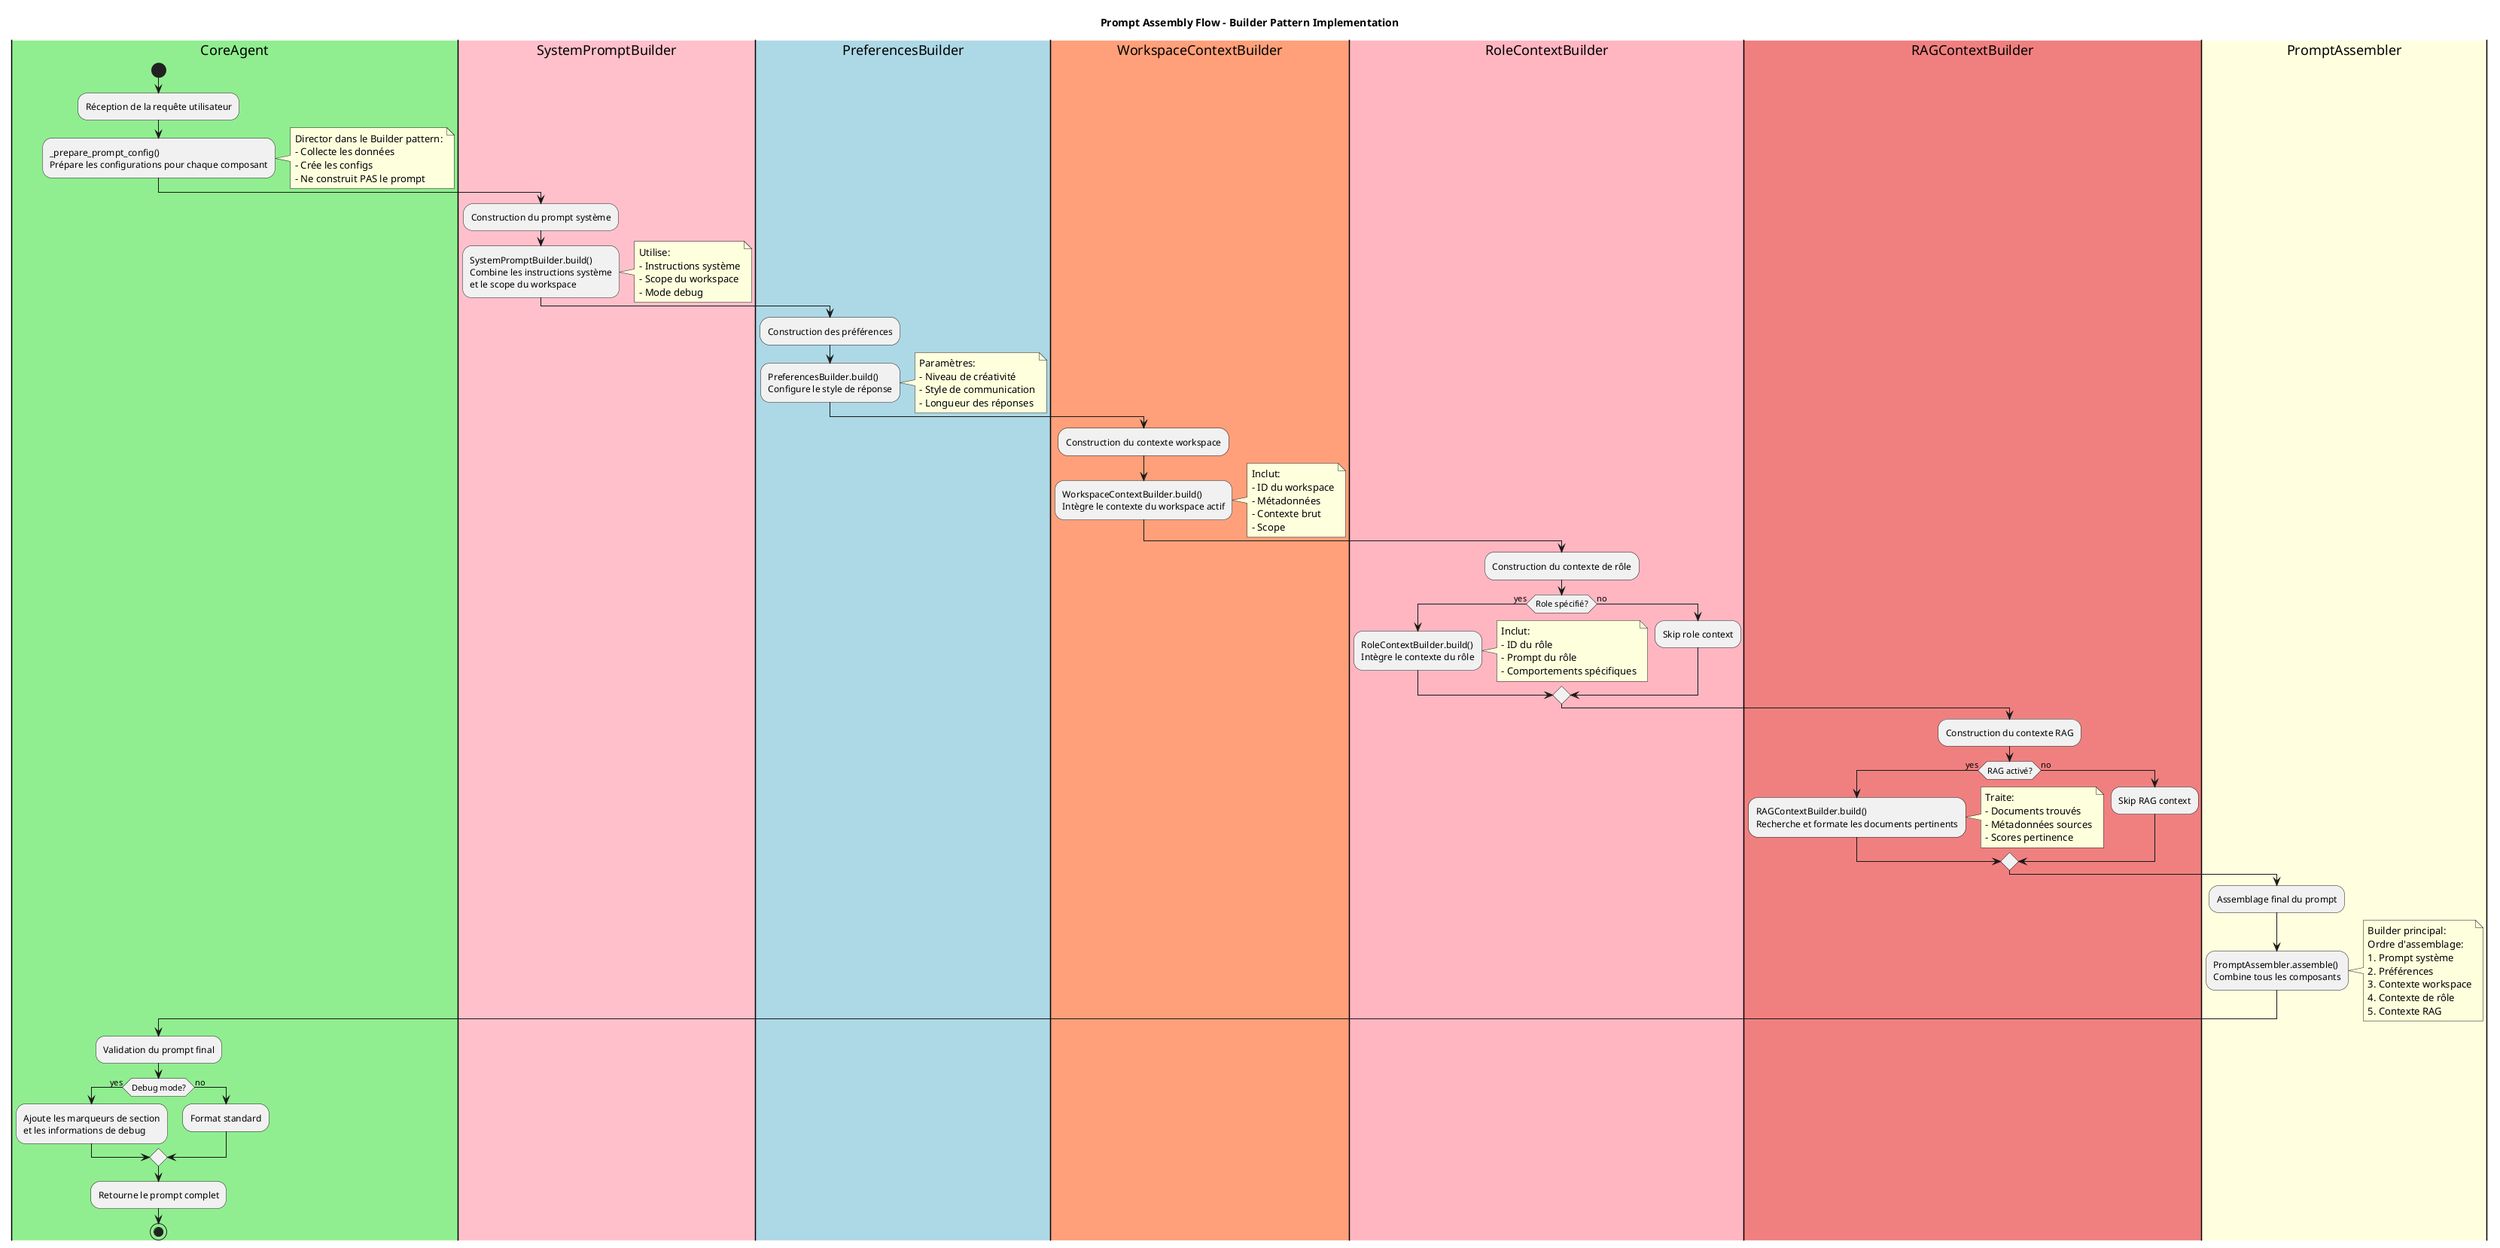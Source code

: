 @startuml prompt_flow

title Prompt Assembly Flow - Builder Pattern Implementation

|#lightgreen|CoreAgent|
start
:Réception de la requête utilisateur;
:_prepare_prompt_config()
Prépare les configurations pour chaque composant;
note right
  Director dans le Builder pattern:
  - Collecte les données
  - Crée les configs
  - Ne construit PAS le prompt
end note

|#pink|SystemPromptBuilder|
:Construction du prompt système;
:SystemPromptBuilder.build()
Combine les instructions système
et le scope du workspace;
note right
  Utilise:
  - Instructions système
  - Scope du workspace
  - Mode debug
end note

|#lightblue|PreferencesBuilder|
:Construction des préférences;
:PreferencesBuilder.build()
Configure le style de réponse;
note right
  Paramètres:
  - Niveau de créativité
  - Style de communication
  - Longueur des réponses
end note

|#lightsalmon|WorkspaceContextBuilder|
:Construction du contexte workspace;
:WorkspaceContextBuilder.build()
Intègre le contexte du workspace actif;
note right
  Inclut:
  - ID du workspace
  - Métadonnées
  - Contexte brut
  - Scope
end note

|#lightpink|RoleContextBuilder|
:Construction du contexte de rôle;
if (Role spécifié?) then (yes)
  :RoleContextBuilder.build()
  Intègre le contexte du rôle;
  note right
    Inclut:
    - ID du rôle
    - Prompt du rôle
    - Comportements spécifiques
  end note
else (no)
  :Skip role context;
endif

|#lightcoral|RAGContextBuilder|
:Construction du contexte RAG;
if (RAG activé?) then (yes)
  :RAGContextBuilder.build()
  Recherche et formate les documents pertinents;
  note right
    Traite:
    - Documents trouvés
    - Métadonnées sources
    - Scores pertinence
  end note
else (no)
  :Skip RAG context;
endif

|#lightyellow|PromptAssembler|
:Assemblage final du prompt;
:PromptAssembler.assemble()
Combine tous les composants;
note right
  Builder principal:
  Ordre d'assemblage:
  1. Prompt système
  2. Préférences
  3. Contexte workspace
  4. Contexte de rôle
  5. Contexte RAG
end note

|#lightgreen|CoreAgent|
:Validation du prompt final;
if (Debug mode?) then (yes)
  :Ajoute les marqueurs de section
  et les informations de debug;
else (no)
  :Format standard;
endif
:Retourne le prompt complet;
stop

@enduml
